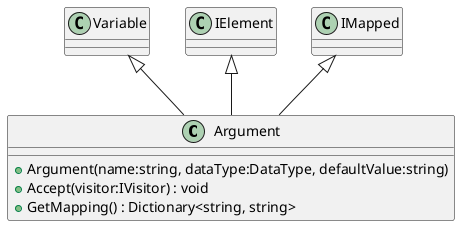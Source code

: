 @startuml
class Argument {
    + Argument(name:string, dataType:DataType, defaultValue:string)
    + Accept(visitor:IVisitor) : void
    + GetMapping() : Dictionary<string, string>
}
Variable <|-- Argument
IElement <|-- Argument
IMapped <|-- Argument
@enduml
